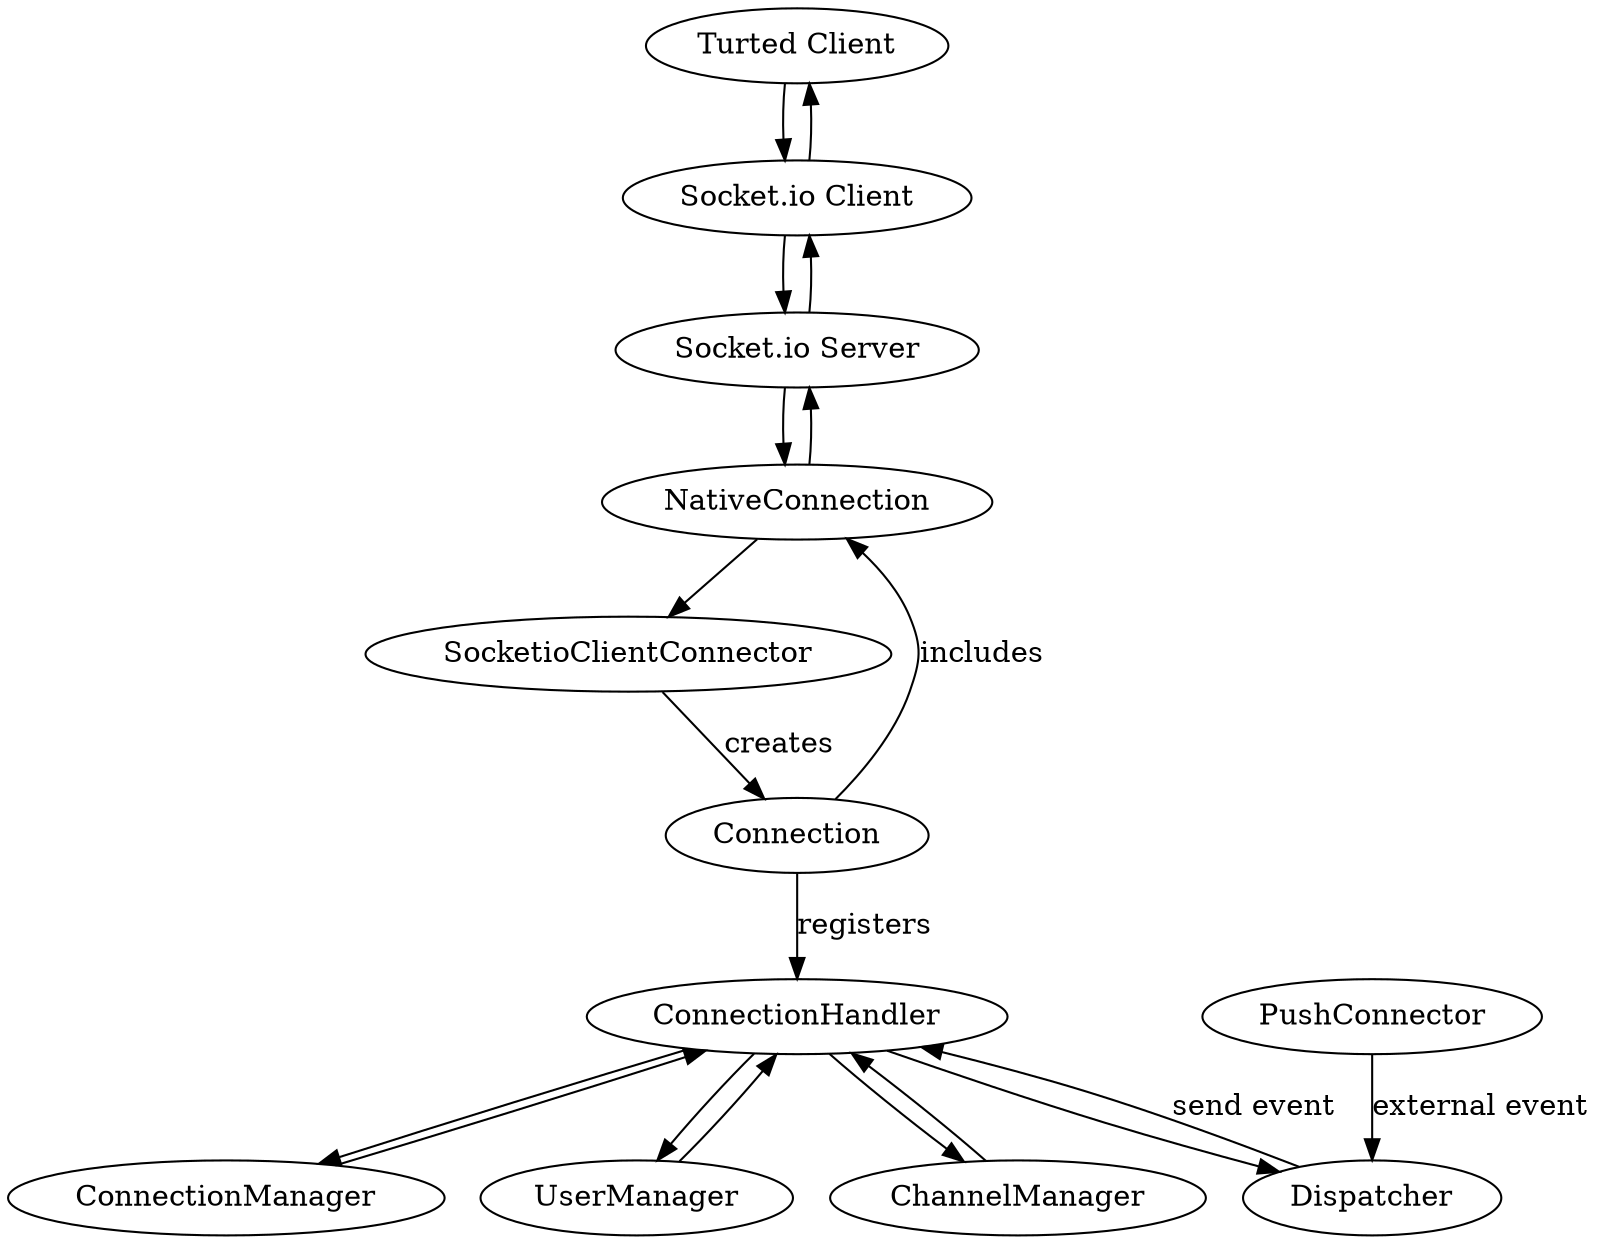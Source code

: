 digraph Objects {

	"Turted Client" -> "Socket.io Client"
	"Socket.io Client"->"Turted Client"
	"Socket.io Client" -> "Socket.io Server"
	"Socket.io Server"->"Socket.io Client" 
	"Socket.io Server" -> NativeConnection
	NativeConnection -> "Socket.io Server"

	NativeConnection -> SocketioClientConnector
	SocketioClientConnector	-> Connection [label="creates"]
	Connection -> ConnectionHandler [label="registers"]

	Connection -> NativeConnection [label="includes"]

	ConnectionHandler -> ConnectionManager
	ConnectionHandler -> UserManager
	ConnectionHandler -> ChannelManager

	ConnectionHandler ->Dispatcher
	UserManager ->ConnectionHandler
	ChannelManager ->ConnectionHandler
	ConnectionManager ->ConnectionHandler

	PushConnector -> Dispatcher [label="external event"]
	#FileTailConnector -> Dispatcher
	#RedisPubSubConnector -> Dispatcher	
	#RabbitMQConnector -> Dispatcher

	Dispatcher -> ConnectionHandler [label="send event"]
}